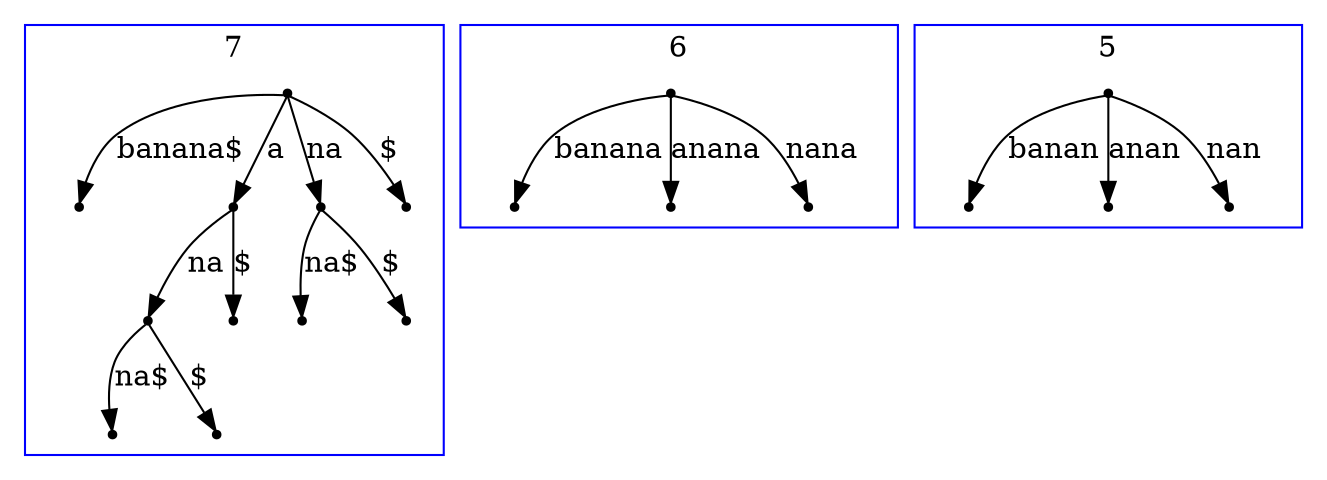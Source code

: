 digraph ST{
	subgraph cluster6{
		label="7";
		t6n0 [shape=point];
		t6n1 [shape=point];
			t6n0 -> t6n1 [label="banana$"];
		t6n2 [shape=point];
			t6n0 -> t6n2 [label="a"];
		t6n3 [shape=point];
			t6n0 -> t6n3 [label="na"];
		t6n4 [shape=point];
			t6n8 -> t6n4 [label="na$"];
		t6n5 [shape=point];
			t6n8 -> t6n5 [label="$"];
		t6n6 [shape=point];
			t6n3 -> t6n6 [label="na$"];
		t6n7 [shape=point];
			t6n3 -> t6n7 [label="$"];
		t6n8 [shape=point];
			t6n2 -> t6n8 [label="na"];
		t6n9 [shape=point];
			t6n2 -> t6n9 [label="$"];
		t6n10 [shape=point];
			t6n0 -> t6n10 [label="$"];
	color=blue}

	subgraph cluster5{
		label="6";
		t5n0 [shape=point];
		t5n1 [shape=point];
			t5n0 -> t5n1 [label="banana"];
		t5n2 [shape=point];
			t5n0 -> t5n2 [label="anana"];
		t5n3 [shape=point];
			t5n0 -> t5n3 [label="nana"];
	color=blue}

	subgraph cluster4{
		label="5";
		t4n0 [shape=point];
		t4n1 [shape=point];
			t4n0 -> t4n1 [label="banan"];
		t4n2 [shape=point];
			t4n0 -> t4n2 [label="anan"];
		t4n3 [shape=point];
			t4n0 -> t4n3 [label="nan"];
	color=blue}
}
